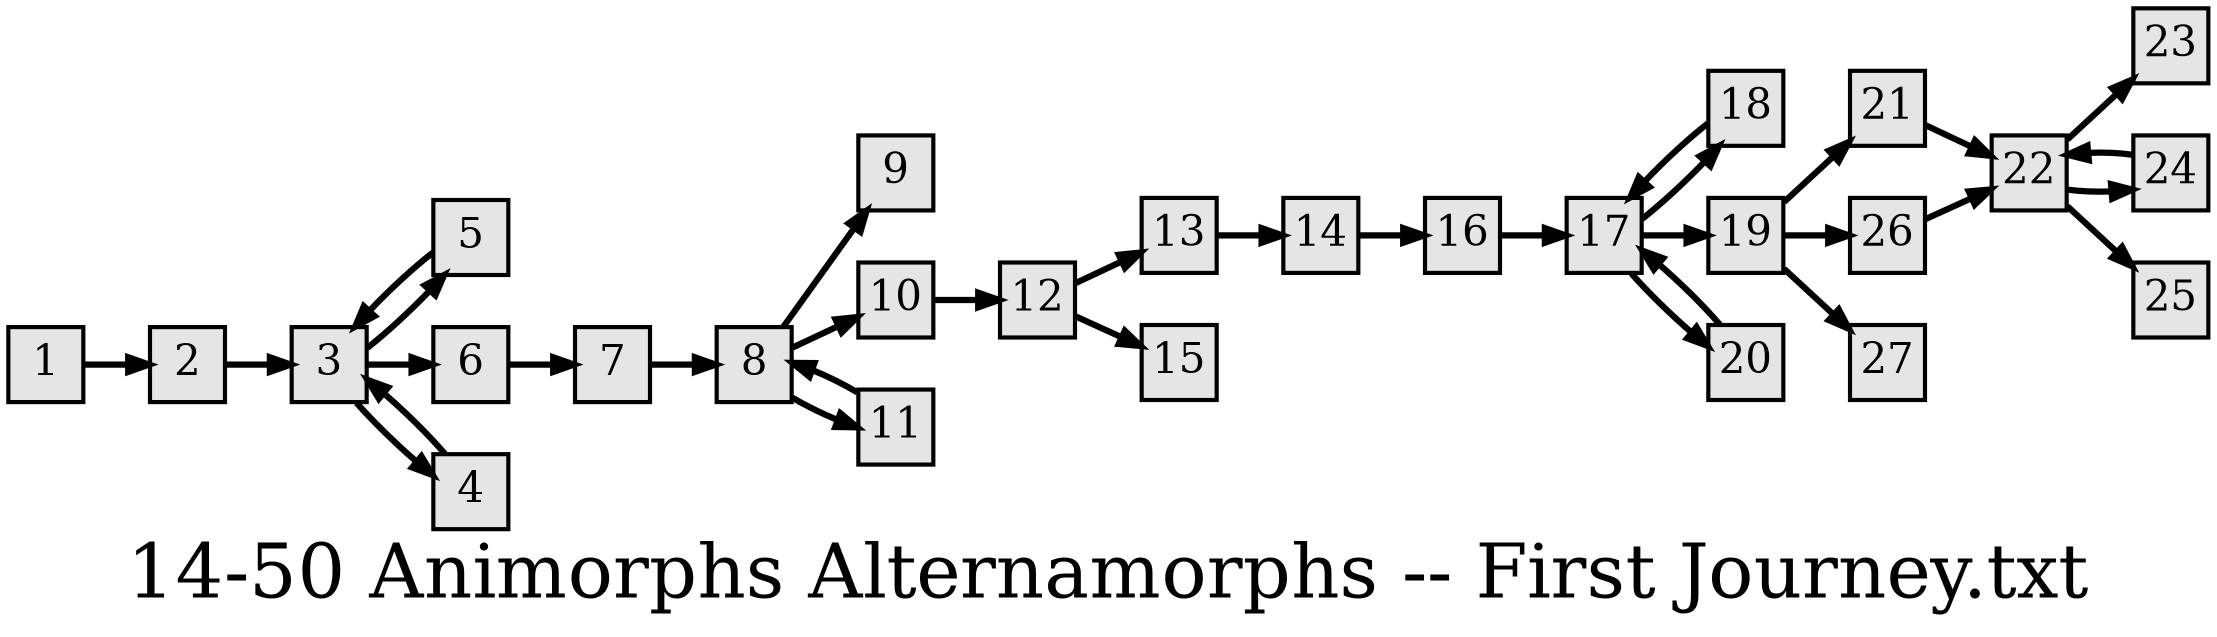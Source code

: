 digraph g{
  graph [ label="14-50 Animorphs Alternamorphs -- First Journey.txt" rankdir=LR, ordering=out, fontsize=36, nodesep="0.35", ranksep="0.45"];
  node  [shape=rect, penwidth=2, fontsize=20, style=filled, fillcolor=grey90, margin="0,0", labelfloat=true, regular=true, fixedsize=true];
  edge  [labelfloat=true, penwidth=3, fontsize=12];
  1 -> 2;
  2 -> 3;
  3 -> 5;
  3 -> 6;
  3 -> 4;
  4 -> 3;
  5 -> 3;
  6 -> 7;
  7 -> 8;
  8 -> 9;
  8 -> 10;
  8 -> 11;
  10 -> 12;
  11 -> 8;
  12 -> 13;
  12 -> 15;
  13 -> 14;
  14 -> 16;
  16 -> 17;
  17 -> 18;
  17 -> 19;
  17 -> 20;
  18 -> 17;
  19 -> 21;
  19 -> 26;
  19 -> 27;
  20 -> 17;
  21 -> 22;
  22 -> 23;
  22 -> 24;
  22 -> 25;
  24 -> 22;
  26 -> 22;
}

